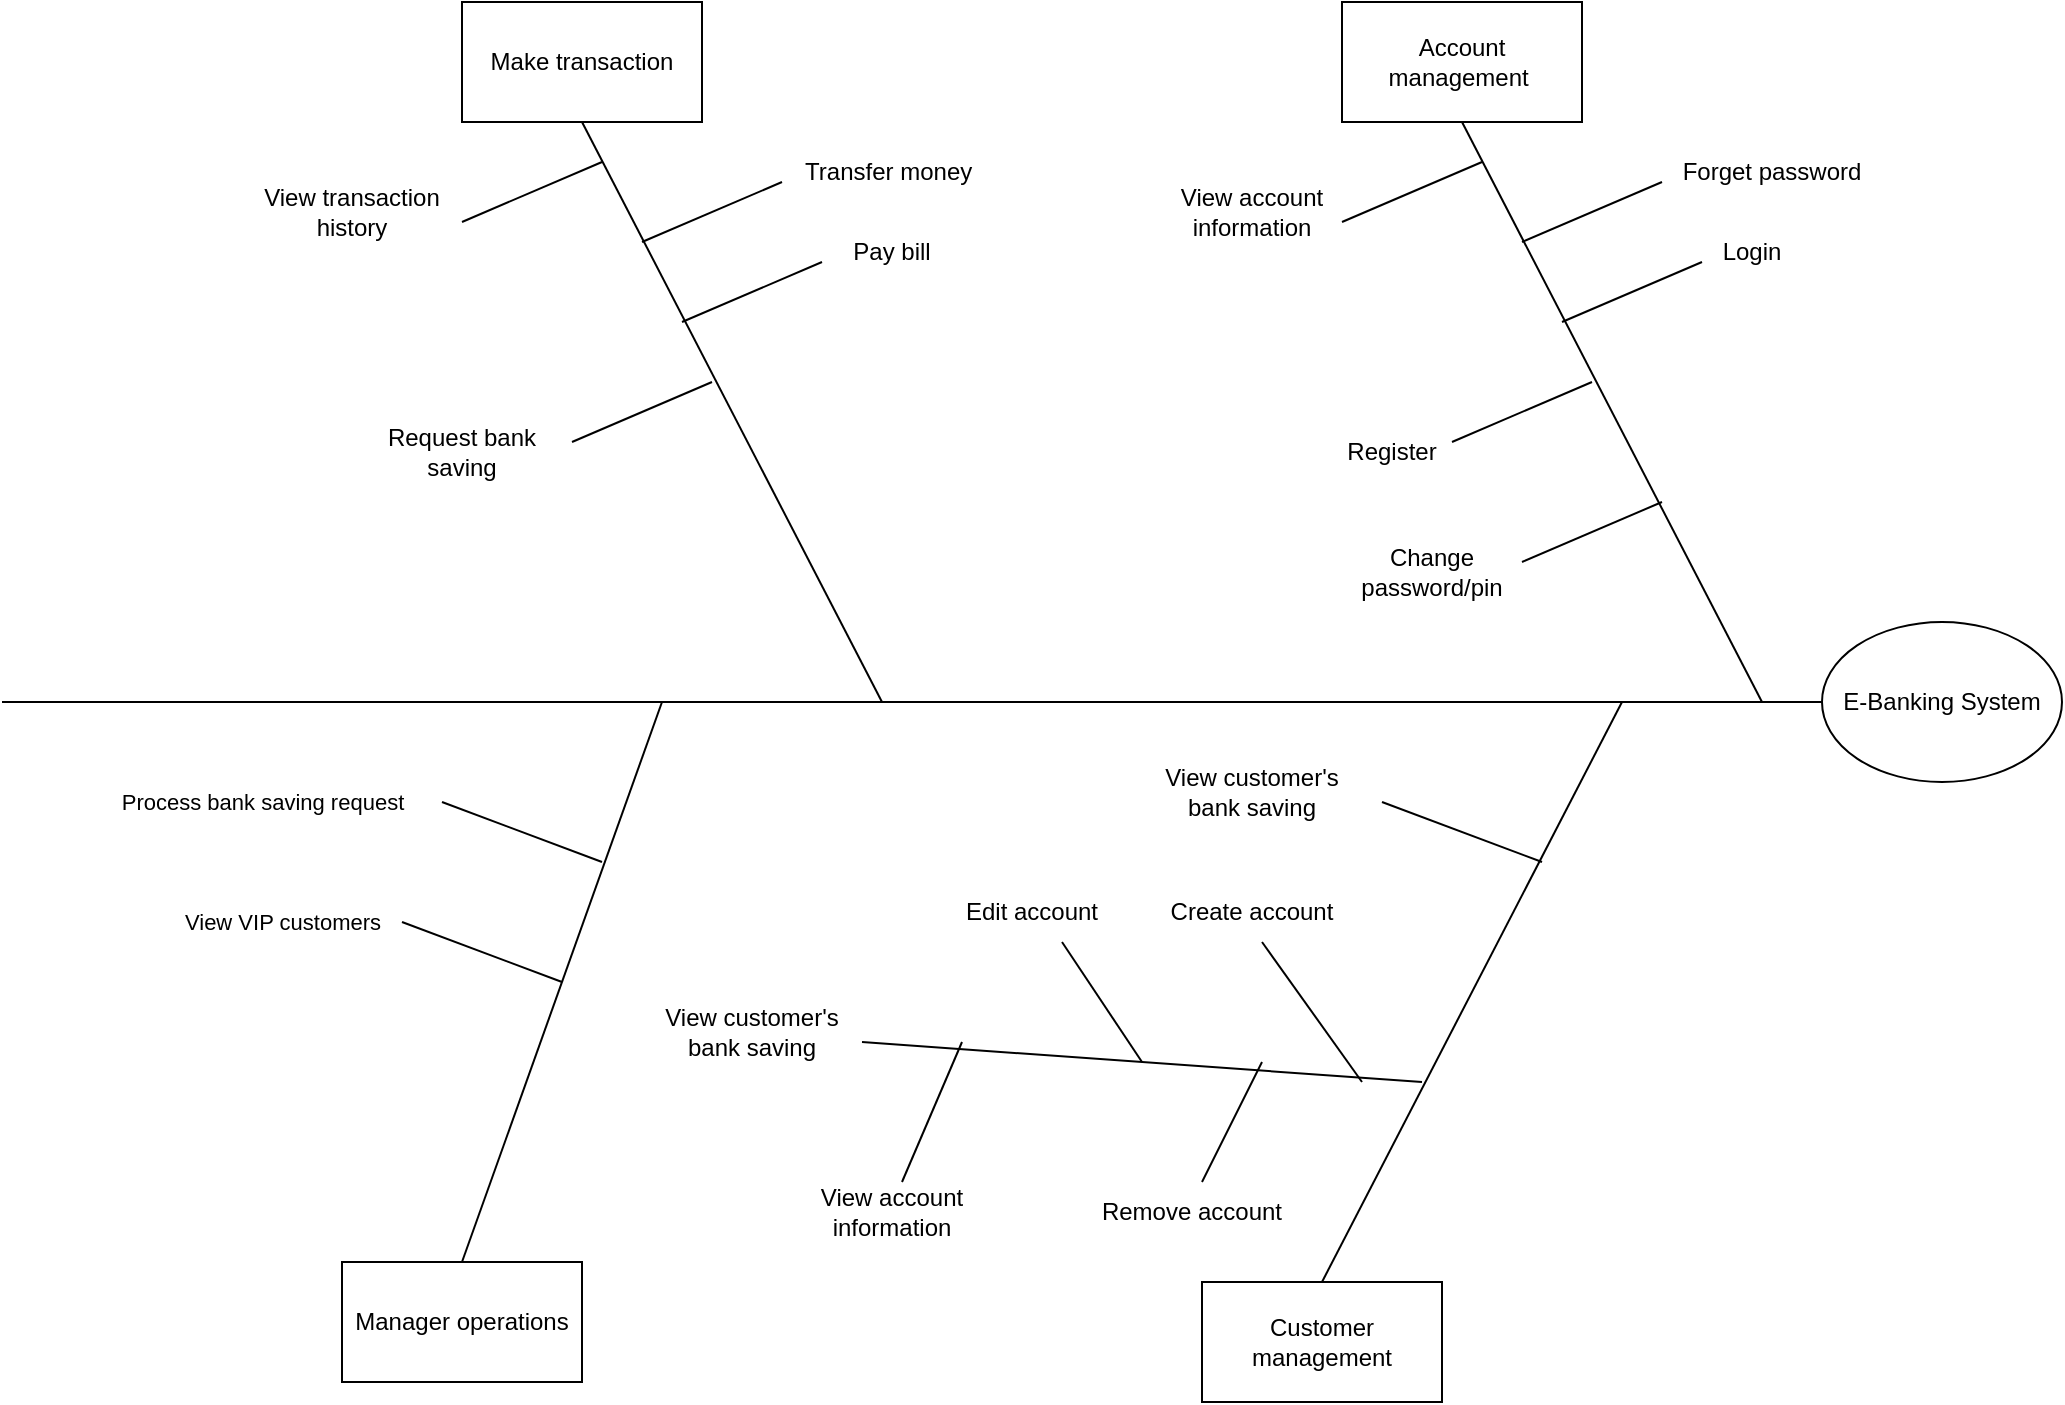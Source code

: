 <mxfile version="21.3.2" type="device">
  <diagram id="AMIzO9Lenv1xZAjEitOG" name="Page-1">
    <mxGraphModel dx="2243" dy="730" grid="1" gridSize="10" guides="1" tooltips="1" connect="1" arrows="1" fold="1" page="1" pageScale="1" pageWidth="850" pageHeight="1100" math="0" shadow="0">
      <root>
        <mxCell id="0" />
        <mxCell id="1" parent="0" />
        <mxCell id="ZxEiJh7WUBDdRys-TL6c-1" value="E-Banking System" style="ellipse;whiteSpace=wrap;html=1;" vertex="1" parent="1">
          <mxGeometry x="620" y="400" width="120" height="80" as="geometry" />
        </mxCell>
        <mxCell id="ZxEiJh7WUBDdRys-TL6c-2" value="" style="endArrow=none;html=1;rounded=0;entryX=0;entryY=0.5;entryDx=0;entryDy=0;" edge="1" parent="1" target="ZxEiJh7WUBDdRys-TL6c-1">
          <mxGeometry width="50" height="50" relative="1" as="geometry">
            <mxPoint x="-290" y="440" as="sourcePoint" />
            <mxPoint x="540" y="240" as="targetPoint" />
          </mxGeometry>
        </mxCell>
        <mxCell id="ZxEiJh7WUBDdRys-TL6c-24" value="" style="endArrow=none;html=1;rounded=0;entryX=0.5;entryY=1;entryDx=0;entryDy=0;" edge="1" parent="1" target="ZxEiJh7WUBDdRys-TL6c-25">
          <mxGeometry width="50" height="50" relative="1" as="geometry">
            <mxPoint x="590" y="440" as="sourcePoint" />
            <mxPoint x="420" y="140" as="targetPoint" />
          </mxGeometry>
        </mxCell>
        <mxCell id="ZxEiJh7WUBDdRys-TL6c-25" value="Account management&amp;nbsp;" style="rounded=0;whiteSpace=wrap;html=1;" vertex="1" parent="1">
          <mxGeometry x="380" y="90.0" width="120" height="60" as="geometry" />
        </mxCell>
        <mxCell id="ZxEiJh7WUBDdRys-TL6c-26" value="" style="endArrow=none;html=1;rounded=0;" edge="1" parent="1">
          <mxGeometry width="50" height="50" relative="1" as="geometry">
            <mxPoint x="470" y="210" as="sourcePoint" />
            <mxPoint x="540" y="180" as="targetPoint" />
          </mxGeometry>
        </mxCell>
        <mxCell id="ZxEiJh7WUBDdRys-TL6c-27" value="Forget password" style="text;html=1;strokeColor=none;fillColor=none;align=center;verticalAlign=middle;whiteSpace=wrap;rounded=0;" vertex="1" parent="1">
          <mxGeometry x="540" y="160" width="110" height="30" as="geometry" />
        </mxCell>
        <mxCell id="ZxEiJh7WUBDdRys-TL6c-28" value="" style="endArrow=none;html=1;rounded=0;" edge="1" parent="1">
          <mxGeometry width="50" height="50" relative="1" as="geometry">
            <mxPoint x="490" y="250" as="sourcePoint" />
            <mxPoint x="560" y="220" as="targetPoint" />
          </mxGeometry>
        </mxCell>
        <mxCell id="ZxEiJh7WUBDdRys-TL6c-29" value="Login" style="text;html=1;strokeColor=none;fillColor=none;align=center;verticalAlign=middle;whiteSpace=wrap;rounded=0;" vertex="1" parent="1">
          <mxGeometry x="530" y="200" width="110" height="30" as="geometry" />
        </mxCell>
        <mxCell id="ZxEiJh7WUBDdRys-TL6c-30" value="" style="endArrow=none;html=1;rounded=0;" edge="1" parent="1">
          <mxGeometry width="50" height="50" relative="1" as="geometry">
            <mxPoint x="380" y="200" as="sourcePoint" />
            <mxPoint x="450" y="170" as="targetPoint" />
          </mxGeometry>
        </mxCell>
        <mxCell id="ZxEiJh7WUBDdRys-TL6c-31" value="View account information" style="text;html=1;strokeColor=none;fillColor=none;align=center;verticalAlign=middle;whiteSpace=wrap;rounded=0;" vertex="1" parent="1">
          <mxGeometry x="280" y="180" width="110" height="30" as="geometry" />
        </mxCell>
        <mxCell id="ZxEiJh7WUBDdRys-TL6c-32" value="" style="endArrow=none;html=1;rounded=0;" edge="1" parent="1">
          <mxGeometry width="50" height="50" relative="1" as="geometry">
            <mxPoint x="435" y="310" as="sourcePoint" />
            <mxPoint x="505" y="280" as="targetPoint" />
          </mxGeometry>
        </mxCell>
        <mxCell id="ZxEiJh7WUBDdRys-TL6c-33" value="Register" style="text;html=1;strokeColor=none;fillColor=none;align=center;verticalAlign=middle;whiteSpace=wrap;rounded=0;" vertex="1" parent="1">
          <mxGeometry x="350" y="300" width="110" height="30" as="geometry" />
        </mxCell>
        <mxCell id="ZxEiJh7WUBDdRys-TL6c-37" value="" style="endArrow=none;html=1;rounded=0;entryX=0.5;entryY=1;entryDx=0;entryDy=0;" edge="1" parent="1" target="ZxEiJh7WUBDdRys-TL6c-38">
          <mxGeometry width="50" height="50" relative="1" as="geometry">
            <mxPoint x="150" y="440" as="sourcePoint" />
            <mxPoint x="-20" y="140" as="targetPoint" />
          </mxGeometry>
        </mxCell>
        <mxCell id="ZxEiJh7WUBDdRys-TL6c-38" value="Make transaction" style="rounded=0;whiteSpace=wrap;html=1;" vertex="1" parent="1">
          <mxGeometry x="-60" y="90.0" width="120" height="60" as="geometry" />
        </mxCell>
        <mxCell id="ZxEiJh7WUBDdRys-TL6c-39" value="" style="endArrow=none;html=1;rounded=0;" edge="1" parent="1">
          <mxGeometry width="50" height="50" relative="1" as="geometry">
            <mxPoint x="30" y="210" as="sourcePoint" />
            <mxPoint x="100" y="180" as="targetPoint" />
          </mxGeometry>
        </mxCell>
        <mxCell id="ZxEiJh7WUBDdRys-TL6c-40" value="Transfer money&amp;nbsp;" style="text;html=1;strokeColor=none;fillColor=none;align=center;verticalAlign=middle;whiteSpace=wrap;rounded=0;" vertex="1" parent="1">
          <mxGeometry x="100" y="160" width="110" height="30" as="geometry" />
        </mxCell>
        <mxCell id="ZxEiJh7WUBDdRys-TL6c-41" value="" style="endArrow=none;html=1;rounded=0;" edge="1" parent="1">
          <mxGeometry width="50" height="50" relative="1" as="geometry">
            <mxPoint x="50" y="250" as="sourcePoint" />
            <mxPoint x="120" y="220" as="targetPoint" />
          </mxGeometry>
        </mxCell>
        <mxCell id="ZxEiJh7WUBDdRys-TL6c-42" value="Pay bill" style="text;html=1;strokeColor=none;fillColor=none;align=center;verticalAlign=middle;whiteSpace=wrap;rounded=0;" vertex="1" parent="1">
          <mxGeometry x="100" y="200" width="110" height="30" as="geometry" />
        </mxCell>
        <mxCell id="ZxEiJh7WUBDdRys-TL6c-43" value="" style="endArrow=none;html=1;rounded=0;" edge="1" parent="1">
          <mxGeometry width="50" height="50" relative="1" as="geometry">
            <mxPoint x="-60" y="200" as="sourcePoint" />
            <mxPoint x="10" y="170" as="targetPoint" />
          </mxGeometry>
        </mxCell>
        <mxCell id="ZxEiJh7WUBDdRys-TL6c-44" value="View transaction history" style="text;html=1;strokeColor=none;fillColor=none;align=center;verticalAlign=middle;whiteSpace=wrap;rounded=0;" vertex="1" parent="1">
          <mxGeometry x="-170" y="180" width="110" height="30" as="geometry" />
        </mxCell>
        <mxCell id="ZxEiJh7WUBDdRys-TL6c-45" value="" style="endArrow=none;html=1;rounded=0;" edge="1" parent="1">
          <mxGeometry width="50" height="50" relative="1" as="geometry">
            <mxPoint x="-5" y="310" as="sourcePoint" />
            <mxPoint x="65" y="280" as="targetPoint" />
          </mxGeometry>
        </mxCell>
        <mxCell id="ZxEiJh7WUBDdRys-TL6c-46" value="Request bank saving" style="text;html=1;strokeColor=none;fillColor=none;align=center;verticalAlign=middle;whiteSpace=wrap;rounded=0;" vertex="1" parent="1">
          <mxGeometry x="-115" y="300" width="110" height="30" as="geometry" />
        </mxCell>
        <mxCell id="ZxEiJh7WUBDdRys-TL6c-47" value="" style="endArrow=none;html=1;rounded=0;" edge="1" parent="1">
          <mxGeometry width="50" height="50" relative="1" as="geometry">
            <mxPoint x="470" y="370" as="sourcePoint" />
            <mxPoint x="540" y="340" as="targetPoint" />
          </mxGeometry>
        </mxCell>
        <mxCell id="ZxEiJh7WUBDdRys-TL6c-48" value="Change password/pin" style="text;html=1;strokeColor=none;fillColor=none;align=center;verticalAlign=middle;whiteSpace=wrap;rounded=0;" vertex="1" parent="1">
          <mxGeometry x="370" y="360" width="110" height="30" as="geometry" />
        </mxCell>
        <mxCell id="ZxEiJh7WUBDdRys-TL6c-49" value="" style="endArrow=none;html=1;rounded=0;" edge="1" parent="1">
          <mxGeometry width="50" height="50" relative="1" as="geometry">
            <mxPoint x="520" y="440" as="sourcePoint" />
            <mxPoint x="370" y="730" as="targetPoint" />
          </mxGeometry>
        </mxCell>
        <mxCell id="ZxEiJh7WUBDdRys-TL6c-50" value="" style="endArrow=none;html=1;rounded=0;" edge="1" parent="1">
          <mxGeometry width="50" height="50" relative="1" as="geometry">
            <mxPoint x="400" y="490" as="sourcePoint" />
            <mxPoint x="480" y="520" as="targetPoint" />
          </mxGeometry>
        </mxCell>
        <mxCell id="ZxEiJh7WUBDdRys-TL6c-51" value="Customer management" style="rounded=0;whiteSpace=wrap;html=1;" vertex="1" parent="1">
          <mxGeometry x="310" y="730.0" width="120" height="60" as="geometry" />
        </mxCell>
        <mxCell id="ZxEiJh7WUBDdRys-TL6c-52" value="View customer&#39;s bank saving" style="text;html=1;strokeColor=none;fillColor=none;align=center;verticalAlign=middle;whiteSpace=wrap;rounded=0;" vertex="1" parent="1">
          <mxGeometry x="280" y="470" width="110" height="30" as="geometry" />
        </mxCell>
        <mxCell id="ZxEiJh7WUBDdRys-TL6c-53" value="View customer&#39;s bank saving" style="text;html=1;strokeColor=none;fillColor=none;align=center;verticalAlign=middle;whiteSpace=wrap;rounded=0;" vertex="1" parent="1">
          <mxGeometry x="30" y="590" width="110" height="30" as="geometry" />
        </mxCell>
        <mxCell id="ZxEiJh7WUBDdRys-TL6c-54" value="" style="endArrow=none;html=1;rounded=0;" edge="1" parent="1">
          <mxGeometry width="50" height="50" relative="1" as="geometry">
            <mxPoint x="140" y="610" as="sourcePoint" />
            <mxPoint x="420" y="630" as="targetPoint" />
          </mxGeometry>
        </mxCell>
        <mxCell id="ZxEiJh7WUBDdRys-TL6c-55" value="" style="endArrow=none;html=1;rounded=0;" edge="1" parent="1">
          <mxGeometry width="50" height="50" relative="1" as="geometry">
            <mxPoint x="390" y="630" as="sourcePoint" />
            <mxPoint x="340" y="560" as="targetPoint" />
          </mxGeometry>
        </mxCell>
        <mxCell id="ZxEiJh7WUBDdRys-TL6c-56" value="Create account" style="text;html=1;strokeColor=none;fillColor=none;align=center;verticalAlign=middle;whiteSpace=wrap;rounded=0;" vertex="1" parent="1">
          <mxGeometry x="280" y="530" width="110" height="30" as="geometry" />
        </mxCell>
        <mxCell id="ZxEiJh7WUBDdRys-TL6c-57" value="" style="endArrow=none;html=1;rounded=0;" edge="1" parent="1">
          <mxGeometry width="50" height="50" relative="1" as="geometry">
            <mxPoint x="280" y="620" as="sourcePoint" />
            <mxPoint x="240" y="560" as="targetPoint" />
          </mxGeometry>
        </mxCell>
        <mxCell id="ZxEiJh7WUBDdRys-TL6c-58" value="Edit account" style="text;html=1;strokeColor=none;fillColor=none;align=center;verticalAlign=middle;whiteSpace=wrap;rounded=0;" vertex="1" parent="1">
          <mxGeometry x="170" y="530" width="110" height="30" as="geometry" />
        </mxCell>
        <mxCell id="ZxEiJh7WUBDdRys-TL6c-59" value="" style="endArrow=none;html=1;rounded=0;" edge="1" parent="1">
          <mxGeometry width="50" height="50" relative="1" as="geometry">
            <mxPoint x="310" y="680" as="sourcePoint" />
            <mxPoint x="340" y="620" as="targetPoint" />
          </mxGeometry>
        </mxCell>
        <mxCell id="ZxEiJh7WUBDdRys-TL6c-60" value="Remove account" style="text;html=1;strokeColor=none;fillColor=none;align=center;verticalAlign=middle;whiteSpace=wrap;rounded=0;" vertex="1" parent="1">
          <mxGeometry x="250" y="680" width="110" height="30" as="geometry" />
        </mxCell>
        <mxCell id="ZxEiJh7WUBDdRys-TL6c-61" value="" style="endArrow=none;html=1;rounded=0;" edge="1" parent="1">
          <mxGeometry width="50" height="50" relative="1" as="geometry">
            <mxPoint x="160" y="680" as="sourcePoint" />
            <mxPoint x="190" y="610" as="targetPoint" />
          </mxGeometry>
        </mxCell>
        <mxCell id="ZxEiJh7WUBDdRys-TL6c-62" value="View account information" style="text;html=1;strokeColor=none;fillColor=none;align=center;verticalAlign=middle;whiteSpace=wrap;rounded=0;" vertex="1" parent="1">
          <mxGeometry x="100" y="680" width="110" height="30" as="geometry" />
        </mxCell>
        <mxCell id="ZxEiJh7WUBDdRys-TL6c-63" value="Manager operations" style="rounded=0;whiteSpace=wrap;html=1;" vertex="1" parent="1">
          <mxGeometry x="-120" y="720.0" width="120" height="60" as="geometry" />
        </mxCell>
        <mxCell id="ZxEiJh7WUBDdRys-TL6c-64" value="" style="endArrow=none;html=1;rounded=0;entryX=0.5;entryY=0;entryDx=0;entryDy=0;" edge="1" parent="1" target="ZxEiJh7WUBDdRys-TL6c-63">
          <mxGeometry width="50" height="50" relative="1" as="geometry">
            <mxPoint x="40" y="440" as="sourcePoint" />
            <mxPoint x="-110" y="730" as="targetPoint" />
          </mxGeometry>
        </mxCell>
        <mxCell id="ZxEiJh7WUBDdRys-TL6c-65" value="View VIP customers" style="endArrow=none;html=1;rounded=0;" edge="1" parent="1">
          <mxGeometry x="-1" y="-60" width="50" height="50" relative="1" as="geometry">
            <mxPoint x="-90" y="550" as="sourcePoint" />
            <mxPoint x="-10" y="580" as="targetPoint" />
            <mxPoint x="-39" y="-56" as="offset" />
          </mxGeometry>
        </mxCell>
        <mxCell id="ZxEiJh7WUBDdRys-TL6c-66" value="Process bank saving request" style="endArrow=none;html=1;rounded=0;" edge="1" parent="1">
          <mxGeometry x="-1" y="-90" width="50" height="50" relative="1" as="geometry">
            <mxPoint x="-70" y="490" as="sourcePoint" />
            <mxPoint x="10" y="520" as="targetPoint" />
            <mxPoint x="-58" y="-84" as="offset" />
          </mxGeometry>
        </mxCell>
      </root>
    </mxGraphModel>
  </diagram>
</mxfile>
